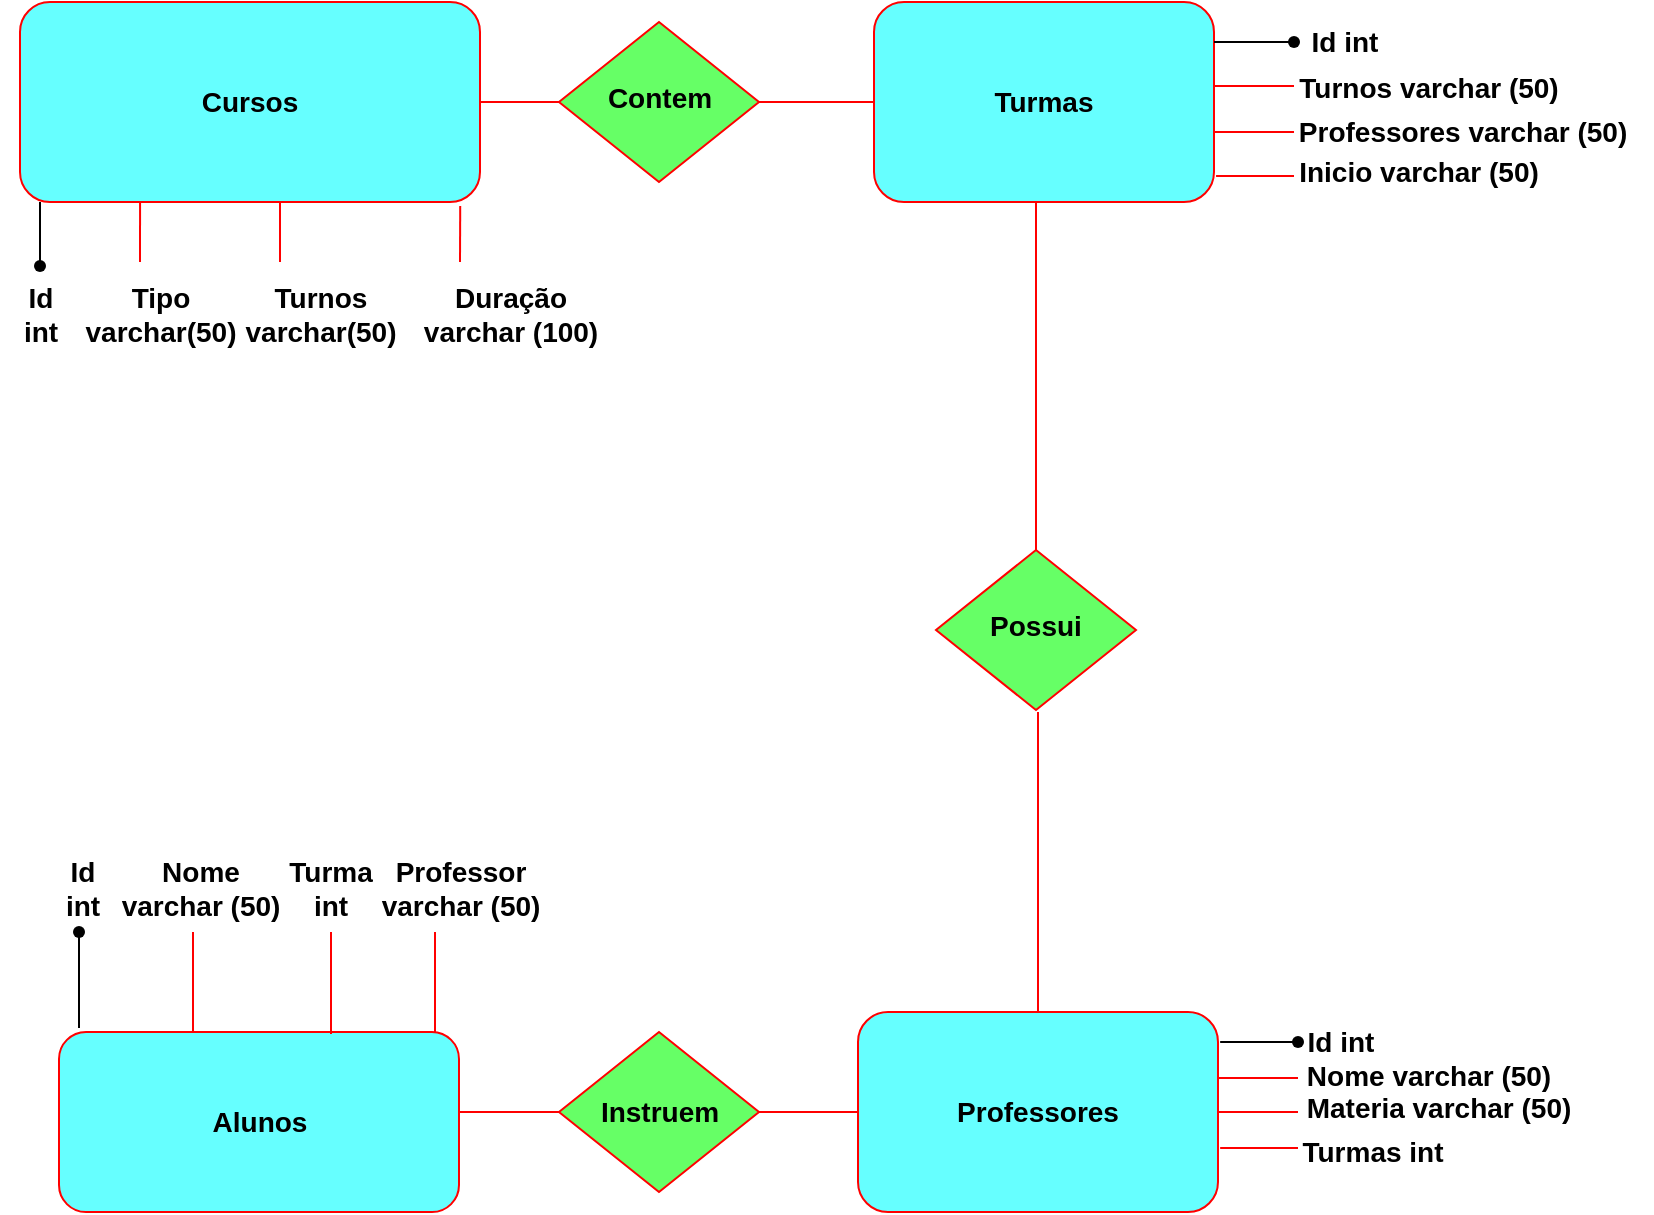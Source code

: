 <mxfile version="20.8.4" type="github">
  <diagram id="C5RBs43oDa-KdzZeNtuy" name="Page-1">
    <mxGraphModel dx="1434" dy="796" grid="1" gridSize="10" guides="1" tooltips="1" connect="1" arrows="1" fold="1" page="1" pageScale="1" pageWidth="827" pageHeight="1169" math="0" shadow="0">
      <root>
        <mxCell id="WIyWlLk6GJQsqaUBKTNV-0" />
        <mxCell id="WIyWlLk6GJQsqaUBKTNV-1" parent="WIyWlLk6GJQsqaUBKTNV-0" />
        <mxCell id="WIyWlLk6GJQsqaUBKTNV-3" value="Cursos" style="rounded=1;whiteSpace=wrap;html=1;fontSize=14;glass=0;strokeWidth=1;shadow=0;fillColor=#66FFFF;strokeColor=#FF0000;fontStyle=1" parent="WIyWlLk6GJQsqaUBKTNV-1" vertex="1">
          <mxGeometry x="10" y="30" width="230" height="100" as="geometry" />
        </mxCell>
        <mxCell id="WIyWlLk6GJQsqaUBKTNV-6" value="Contem" style="rhombus;whiteSpace=wrap;html=1;shadow=0;fontFamily=Helvetica;fontSize=14;align=center;strokeWidth=1;spacing=6;spacingTop=-4;fillColor=#66FF66;fontStyle=1;strokeColor=#FF0000;" parent="WIyWlLk6GJQsqaUBKTNV-1" vertex="1">
          <mxGeometry x="279.5" y="40" width="100" height="80" as="geometry" />
        </mxCell>
        <mxCell id="WIyWlLk6GJQsqaUBKTNV-10" value="Possui" style="rhombus;whiteSpace=wrap;html=1;shadow=0;fontFamily=Helvetica;fontSize=14;align=center;strokeWidth=1;spacing=6;spacingTop=-4;fillColor=#66FF66;fontStyle=1;strokeColor=#FF0000;" parent="WIyWlLk6GJQsqaUBKTNV-1" vertex="1">
          <mxGeometry x="468" y="304" width="100" height="80" as="geometry" />
        </mxCell>
        <mxCell id="WIyWlLk6GJQsqaUBKTNV-11" value="Turmas" style="rounded=1;whiteSpace=wrap;html=1;fontSize=14;glass=0;strokeWidth=1;shadow=0;fillColor=#66FFFF;strokeColor=#FF0000;fontStyle=1" parent="WIyWlLk6GJQsqaUBKTNV-1" vertex="1">
          <mxGeometry x="437" y="30" width="170" height="100" as="geometry" />
        </mxCell>
        <mxCell id="WIyWlLk6GJQsqaUBKTNV-12" value="Alunos" style="rounded=1;whiteSpace=wrap;html=1;fontSize=14;glass=0;strokeWidth=1;shadow=0;fillColor=#66FFFF;fontStyle=1;strokeColor=#FF0000;" parent="WIyWlLk6GJQsqaUBKTNV-1" vertex="1">
          <mxGeometry x="29.5" y="545" width="200" height="90" as="geometry" />
        </mxCell>
        <mxCell id="vlamnQVgy7809nx5O6ke-2" value="" style="endArrow=none;html=1;rounded=0;entryX=0;entryY=0.5;entryDx=0;entryDy=0;exitX=1;exitY=0.5;exitDx=0;exitDy=0;strokeColor=#FF0000;" parent="WIyWlLk6GJQsqaUBKTNV-1" source="WIyWlLk6GJQsqaUBKTNV-3" target="WIyWlLk6GJQsqaUBKTNV-6" edge="1">
          <mxGeometry width="50" height="50" relative="1" as="geometry">
            <mxPoint x="390" y="440" as="sourcePoint" />
            <mxPoint x="440" y="390" as="targetPoint" />
          </mxGeometry>
        </mxCell>
        <mxCell id="vlamnQVgy7809nx5O6ke-4" value="" style="endArrow=none;html=1;rounded=0;entryX=0;entryY=0.5;entryDx=0;entryDy=0;exitX=1;exitY=0.5;exitDx=0;exitDy=0;strokeColor=#FF0000;" parent="WIyWlLk6GJQsqaUBKTNV-1" source="WIyWlLk6GJQsqaUBKTNV-6" target="WIyWlLk6GJQsqaUBKTNV-11" edge="1">
          <mxGeometry width="50" height="50" relative="1" as="geometry">
            <mxPoint x="390" y="440" as="sourcePoint" />
            <mxPoint x="440" y="390" as="targetPoint" />
          </mxGeometry>
        </mxCell>
        <mxCell id="vlamnQVgy7809nx5O6ke-5" value="" style="endArrow=none;html=1;rounded=0;exitX=0.5;exitY=0;exitDx=0;exitDy=0;fontColor=#FF3333;strokeColor=#FF0000;" parent="WIyWlLk6GJQsqaUBKTNV-1" source="WIyWlLk6GJQsqaUBKTNV-10" edge="1">
          <mxGeometry width="50" height="50" relative="1" as="geometry">
            <mxPoint x="523" y="300" as="sourcePoint" />
            <mxPoint x="518" y="130" as="targetPoint" />
          </mxGeometry>
        </mxCell>
        <mxCell id="vlamnQVgy7809nx5O6ke-10" value="" style="shape=waypoint;sketch=0;fillStyle=solid;size=6;pointerEvents=1;points=[];fillColor=none;resizable=0;rotatable=0;perimeter=centerPerimeter;snapToPoint=1;" parent="WIyWlLk6GJQsqaUBKTNV-1" vertex="1">
          <mxGeometry x="10" y="152" width="20" height="20" as="geometry" />
        </mxCell>
        <mxCell id="vlamnQVgy7809nx5O6ke-11" value="Id&lt;br style=&quot;font-size: 14px;&quot;&gt;int" style="text;html=1;align=center;verticalAlign=middle;resizable=0;points=[];autosize=1;strokeColor=none;fillColor=none;fontSize=14;fontStyle=1" parent="WIyWlLk6GJQsqaUBKTNV-1" vertex="1">
          <mxGeometry y="161" width="40" height="50" as="geometry" />
        </mxCell>
        <mxCell id="vlamnQVgy7809nx5O6ke-12" value="Professores" style="rounded=1;whiteSpace=wrap;html=1;fillColor=#66FFFF;strokeColor=#FF0000;fontSize=14;fontStyle=1" parent="WIyWlLk6GJQsqaUBKTNV-1" vertex="1">
          <mxGeometry x="429" y="535" width="180" height="100" as="geometry" />
        </mxCell>
        <mxCell id="vlamnQVgy7809nx5O6ke-13" value="" style="endArrow=none;html=1;rounded=0;entryX=0.5;entryY=1;entryDx=0;entryDy=0;exitX=0.5;exitY=0;exitDx=0;exitDy=0;strokeColor=#FF0000;" parent="WIyWlLk6GJQsqaUBKTNV-1" source="vlamnQVgy7809nx5O6ke-12" edge="1">
          <mxGeometry width="50" height="50" relative="1" as="geometry">
            <mxPoint x="524" y="545" as="sourcePoint" />
            <mxPoint x="519" y="385" as="targetPoint" />
          </mxGeometry>
        </mxCell>
        <mxCell id="vlamnQVgy7809nx5O6ke-14" value="Instruem" style="rhombus;whiteSpace=wrap;html=1;fillColor=#66FF66;fontStyle=1;fontSize=14;strokeColor=#FF0000;" parent="WIyWlLk6GJQsqaUBKTNV-1" vertex="1">
          <mxGeometry x="279.5" y="545" width="100" height="80" as="geometry" />
        </mxCell>
        <mxCell id="vlamnQVgy7809nx5O6ke-15" value="" style="endArrow=none;html=1;rounded=0;strokeColor=#FF0000;entryX=0;entryY=0.5;entryDx=0;entryDy=0;exitX=1;exitY=0.5;exitDx=0;exitDy=0;" parent="WIyWlLk6GJQsqaUBKTNV-1" source="vlamnQVgy7809nx5O6ke-14" edge="1" target="vlamnQVgy7809nx5O6ke-12">
          <mxGeometry width="50" height="50" relative="1" as="geometry">
            <mxPoint x="370" y="586" as="sourcePoint" />
            <mxPoint x="430.02" y="586" as="targetPoint" />
          </mxGeometry>
        </mxCell>
        <mxCell id="vlamnQVgy7809nx5O6ke-16" value="" style="endArrow=none;html=1;rounded=0;entryX=0;entryY=0.5;entryDx=0;entryDy=0;strokeColor=#FF0000;" parent="WIyWlLk6GJQsqaUBKTNV-1" target="vlamnQVgy7809nx5O6ke-14" edge="1">
          <mxGeometry width="50" height="50" relative="1" as="geometry">
            <mxPoint x="229.5" y="585" as="sourcePoint" />
            <mxPoint x="299.5" y="585" as="targetPoint" />
          </mxGeometry>
        </mxCell>
        <mxCell id="vlamnQVgy7809nx5O6ke-19" value="" style="endArrow=none;html=1;rounded=0;startArrow=none;entryX=0.7;entryY=0.65;entryDx=0;entryDy=0;entryPerimeter=0;" parent="WIyWlLk6GJQsqaUBKTNV-1" source="vlamnQVgy7809nx5O6ke-17" edge="1" target="vlamnQVgy7809nx5O6ke-17">
          <mxGeometry width="50" height="50" relative="1" as="geometry">
            <mxPoint x="58.5" y="545" as="sourcePoint" />
            <mxPoint x="58.5" y="495" as="targetPoint" />
          </mxGeometry>
        </mxCell>
        <mxCell id="vlamnQVgy7809nx5O6ke-20" value="Id&lt;br&gt;int" style="text;html=1;align=center;verticalAlign=middle;resizable=0;points=[];autosize=1;strokeColor=none;fillColor=none;fontSize=14;fontStyle=1" parent="WIyWlLk6GJQsqaUBKTNV-1" vertex="1">
          <mxGeometry x="20.5" y="448" width="40" height="50" as="geometry" />
        </mxCell>
        <mxCell id="vlamnQVgy7809nx5O6ke-21" value="" style="endArrow=none;html=1;rounded=0;strokeColor=#FF0000;" parent="WIyWlLk6GJQsqaUBKTNV-1" edge="1">
          <mxGeometry width="50" height="50" relative="1" as="geometry">
            <mxPoint x="96.5" y="545" as="sourcePoint" />
            <mxPoint x="96.5" y="495" as="targetPoint" />
          </mxGeometry>
        </mxCell>
        <mxCell id="vlamnQVgy7809nx5O6ke-22" value="Nome&lt;br&gt;varchar (50)" style="text;html=1;align=center;verticalAlign=middle;resizable=0;points=[];autosize=1;strokeColor=none;fillColor=none;fontSize=14;fontStyle=1" parent="WIyWlLk6GJQsqaUBKTNV-1" vertex="1">
          <mxGeometry x="49.5" y="448" width="100" height="50" as="geometry" />
        </mxCell>
        <mxCell id="vlamnQVgy7809nx5O6ke-27" value="" style="endArrow=none;html=1;rounded=0;exitX=0.68;exitY=0.011;exitDx=0;exitDy=0;exitPerimeter=0;strokeColor=#FF0000;" parent="WIyWlLk6GJQsqaUBKTNV-1" source="WIyWlLk6GJQsqaUBKTNV-12" edge="1">
          <mxGeometry width="50" height="50" relative="1" as="geometry">
            <mxPoint x="349.5" y="455" as="sourcePoint" />
            <mxPoint x="165.5" y="495" as="targetPoint" />
          </mxGeometry>
        </mxCell>
        <mxCell id="vlamnQVgy7809nx5O6ke-28" value="Turma&lt;br&gt;int" style="text;html=1;align=center;verticalAlign=middle;resizable=0;points=[];autosize=1;strokeColor=none;fillColor=none;fontSize=14;fontStyle=1" parent="WIyWlLk6GJQsqaUBKTNV-1" vertex="1">
          <mxGeometry x="129.5" y="448" width="70" height="50" as="geometry" />
        </mxCell>
        <mxCell id="vlamnQVgy7809nx5O6ke-29" value="" style="endArrow=none;html=1;rounded=0;strokeColor=#000000;exitX=0.05;exitY=-0.022;exitDx=0;exitDy=0;exitPerimeter=0;entryX=0.75;entryY=1.05;entryDx=0;entryDy=0;entryPerimeter=0;" parent="WIyWlLk6GJQsqaUBKTNV-1" target="vlamnQVgy7809nx5O6ke-17" edge="1" source="WIyWlLk6GJQsqaUBKTNV-12">
          <mxGeometry width="50" height="50" relative="1" as="geometry">
            <mxPoint x="59.5" y="545" as="sourcePoint" />
            <mxPoint x="58.5" y="495" as="targetPoint" />
          </mxGeometry>
        </mxCell>
        <mxCell id="vlamnQVgy7809nx5O6ke-17" value="" style="shape=waypoint;sketch=0;fillStyle=solid;size=6;pointerEvents=1;points=[];fillColor=none;resizable=0;rotatable=0;perimeter=centerPerimeter;snapToPoint=1;fontSize=12;" parent="WIyWlLk6GJQsqaUBKTNV-1" vertex="1">
          <mxGeometry x="29.5" y="485" width="20" height="20" as="geometry" />
        </mxCell>
        <mxCell id="vlamnQVgy7809nx5O6ke-31" value="Professor&lt;br&gt;varchar (50)" style="text;html=1;align=center;verticalAlign=middle;resizable=0;points=[];autosize=1;strokeColor=none;fillColor=none;fontSize=14;fontStyle=1" parent="WIyWlLk6GJQsqaUBKTNV-1" vertex="1">
          <mxGeometry x="179.5" y="448" width="100" height="50" as="geometry" />
        </mxCell>
        <mxCell id="vlamnQVgy7809nx5O6ke-34" value="" style="endArrow=none;html=1;rounded=0;strokeColor=#FF0000;exitX=0.94;exitY=0;exitDx=0;exitDy=0;exitPerimeter=0;" parent="WIyWlLk6GJQsqaUBKTNV-1" edge="1" source="WIyWlLk6GJQsqaUBKTNV-12">
          <mxGeometry width="50" height="50" relative="1" as="geometry">
            <mxPoint x="189.5" y="545" as="sourcePoint" />
            <mxPoint x="217.5" y="495" as="targetPoint" />
          </mxGeometry>
        </mxCell>
        <mxCell id="vlamnQVgy7809nx5O6ke-37" value="" style="endArrow=none;html=1;rounded=0;strokeColor=#FF0000;entryX=0.261;entryY=1;entryDx=0;entryDy=0;entryPerimeter=0;" parent="WIyWlLk6GJQsqaUBKTNV-1" target="WIyWlLk6GJQsqaUBKTNV-3" edge="1">
          <mxGeometry width="50" height="50" relative="1" as="geometry">
            <mxPoint x="70" y="160" as="sourcePoint" />
            <mxPoint x="80" y="130" as="targetPoint" />
          </mxGeometry>
        </mxCell>
        <mxCell id="vlamnQVgy7809nx5O6ke-38" value="Tipo&lt;br style=&quot;font-size: 14px;&quot;&gt;varchar(50)" style="text;html=1;align=center;verticalAlign=middle;resizable=0;points=[];autosize=1;strokeColor=none;fillColor=none;fontSize=14;fontStyle=1" parent="WIyWlLk6GJQsqaUBKTNV-1" vertex="1">
          <mxGeometry x="30" y="161" width="100" height="50" as="geometry" />
        </mxCell>
        <mxCell id="vlamnQVgy7809nx5O6ke-39" value="" style="endArrow=none;html=1;rounded=0;strokeColor=#FF0000;exitX=0.3;exitY=-0.02;exitDx=0;exitDy=0;exitPerimeter=0;" parent="WIyWlLk6GJQsqaUBKTNV-1" edge="1" source="vlamnQVgy7809nx5O6ke-41">
          <mxGeometry width="50" height="50" relative="1" as="geometry">
            <mxPoint x="140" y="170" as="sourcePoint" />
            <mxPoint x="140" y="130" as="targetPoint" />
          </mxGeometry>
        </mxCell>
        <mxCell id="vlamnQVgy7809nx5O6ke-41" value="Turnos&lt;br style=&quot;font-size: 14px;&quot;&gt;varchar(50)" style="text;html=1;align=center;verticalAlign=middle;resizable=0;points=[];autosize=1;strokeColor=none;fillColor=none;fontSize=14;fontStyle=1" parent="WIyWlLk6GJQsqaUBKTNV-1" vertex="1">
          <mxGeometry x="110" y="161" width="100" height="50" as="geometry" />
        </mxCell>
        <mxCell id="vlamnQVgy7809nx5O6ke-42" value="" style="endArrow=none;html=1;rounded=0;exitX=0.4;exitY=0.65;exitDx=0;exitDy=0;exitPerimeter=0;" parent="WIyWlLk6GJQsqaUBKTNV-1" source="vlamnQVgy7809nx5O6ke-43" edge="1">
          <mxGeometry width="50" height="50" relative="1" as="geometry">
            <mxPoint x="627" y="55" as="sourcePoint" />
            <mxPoint x="607" y="50" as="targetPoint" />
          </mxGeometry>
        </mxCell>
        <mxCell id="vlamnQVgy7809nx5O6ke-43" value="" style="shape=waypoint;sketch=0;fillStyle=solid;size=6;pointerEvents=1;points=[];fillColor=none;resizable=0;rotatable=0;perimeter=centerPerimeter;snapToPoint=1;" parent="WIyWlLk6GJQsqaUBKTNV-1" vertex="1">
          <mxGeometry x="637" y="40" width="20" height="20" as="geometry" />
        </mxCell>
        <mxCell id="vlamnQVgy7809nx5O6ke-45" value="Id int" style="text;html=1;align=center;verticalAlign=middle;resizable=0;points=[];autosize=1;strokeColor=none;fillColor=none;fontStyle=1;fontSize=14;" parent="WIyWlLk6GJQsqaUBKTNV-1" vertex="1">
          <mxGeometry x="642" y="35" width="60" height="30" as="geometry" />
        </mxCell>
        <mxCell id="vlamnQVgy7809nx5O6ke-47" value="" style="endArrow=none;html=1;rounded=0;strokeColor=#FF0000;" parent="WIyWlLk6GJQsqaUBKTNV-1" edge="1">
          <mxGeometry width="50" height="50" relative="1" as="geometry">
            <mxPoint x="647" y="72" as="sourcePoint" />
            <mxPoint x="607" y="72" as="targetPoint" />
          </mxGeometry>
        </mxCell>
        <mxCell id="vlamnQVgy7809nx5O6ke-48" value="Turnos varchar (50)" style="text;html=1;align=center;verticalAlign=middle;resizable=0;points=[];autosize=1;strokeColor=none;fillColor=none;fontSize=14;fontStyle=1" parent="WIyWlLk6GJQsqaUBKTNV-1" vertex="1">
          <mxGeometry x="639" y="58" width="150" height="30" as="geometry" />
        </mxCell>
        <mxCell id="vlamnQVgy7809nx5O6ke-50" value="" style="endArrow=none;html=1;rounded=0;" parent="WIyWlLk6GJQsqaUBKTNV-1" edge="1">
          <mxGeometry width="50" height="50" relative="1" as="geometry">
            <mxPoint x="379" y="405" as="sourcePoint" />
            <mxPoint x="379" y="405" as="targetPoint" />
          </mxGeometry>
        </mxCell>
        <mxCell id="vlamnQVgy7809nx5O6ke-51" value="Professores varchar (50)" style="text;html=1;align=center;verticalAlign=middle;resizable=0;points=[];autosize=1;strokeColor=none;fillColor=none;fontSize=14;fontStyle=1" parent="WIyWlLk6GJQsqaUBKTNV-1" vertex="1">
          <mxGeometry x="636" y="80" width="190" height="30" as="geometry" />
        </mxCell>
        <mxCell id="vlamnQVgy7809nx5O6ke-52" value="" style="endArrow=none;html=1;rounded=0;entryX=1;entryY=0.65;entryDx=0;entryDy=0;entryPerimeter=0;strokeColor=#FF0000;" parent="WIyWlLk6GJQsqaUBKTNV-1" target="WIyWlLk6GJQsqaUBKTNV-11" edge="1">
          <mxGeometry width="50" height="50" relative="1" as="geometry">
            <mxPoint x="647" y="95" as="sourcePoint" />
            <mxPoint x="337" y="400" as="targetPoint" />
          </mxGeometry>
        </mxCell>
        <mxCell id="i4pMAdJez7j58IUOyrJ1-1" value="Duração&lt;br style=&quot;font-size: 14px;&quot;&gt;varchar (100)" style="text;html=1;align=center;verticalAlign=middle;resizable=0;points=[];autosize=1;strokeColor=none;fillColor=none;fontSize=14;fontStyle=1" parent="WIyWlLk6GJQsqaUBKTNV-1" vertex="1">
          <mxGeometry x="200" y="161" width="110" height="50" as="geometry" />
        </mxCell>
        <mxCell id="i4pMAdJez7j58IUOyrJ1-2" value="" style="endArrow=none;html=1;rounded=0;entryX=0.957;entryY=1.02;entryDx=0;entryDy=0;entryPerimeter=0;strokeColor=#FF0000;" parent="WIyWlLk6GJQsqaUBKTNV-1" target="WIyWlLk6GJQsqaUBKTNV-3" edge="1">
          <mxGeometry width="50" height="50" relative="1" as="geometry">
            <mxPoint x="230" y="160" as="sourcePoint" />
            <mxPoint x="184" y="130" as="targetPoint" />
          </mxGeometry>
        </mxCell>
        <mxCell id="i4pMAdJez7j58IUOyrJ1-3" value="" style="endArrow=none;html=1;rounded=0;entryX=1.006;entryY=0.87;entryDx=0;entryDy=0;entryPerimeter=0;strokeColor=#FF0000;" parent="WIyWlLk6GJQsqaUBKTNV-1" target="WIyWlLk6GJQsqaUBKTNV-11" edge="1">
          <mxGeometry width="50" height="50" relative="1" as="geometry">
            <mxPoint x="647" y="117" as="sourcePoint" />
            <mxPoint x="337" y="180" as="targetPoint" />
          </mxGeometry>
        </mxCell>
        <mxCell id="i4pMAdJez7j58IUOyrJ1-4" value="Inicio varchar (50)" style="text;html=1;align=center;verticalAlign=middle;resizable=0;points=[];autosize=1;strokeColor=none;fillColor=none;fontSize=14;fontStyle=1" parent="WIyWlLk6GJQsqaUBKTNV-1" vertex="1">
          <mxGeometry x="639" y="100" width="140" height="30" as="geometry" />
        </mxCell>
        <mxCell id="i4pMAdJez7j58IUOyrJ1-5" value="" style="endArrow=none;html=1;rounded=0;exitX=1.006;exitY=0.15;exitDx=0;exitDy=0;exitPerimeter=0;" parent="WIyWlLk6GJQsqaUBKTNV-1" source="vlamnQVgy7809nx5O6ke-12" edge="1">
          <mxGeometry width="50" height="50" relative="1" as="geometry">
            <mxPoint x="289" y="530" as="sourcePoint" />
            <mxPoint x="649" y="550" as="targetPoint" />
          </mxGeometry>
        </mxCell>
        <mxCell id="i4pMAdJez7j58IUOyrJ1-6" value="Nome varchar (50)" style="text;html=1;align=center;verticalAlign=middle;resizable=0;points=[];autosize=1;strokeColor=none;fillColor=none;fontSize=14;fontStyle=1" parent="WIyWlLk6GJQsqaUBKTNV-1" vertex="1">
          <mxGeometry x="639" y="552" width="150" height="30" as="geometry" />
        </mxCell>
        <mxCell id="i4pMAdJez7j58IUOyrJ1-7" value="" style="shape=waypoint;sketch=0;size=6;pointerEvents=1;points=[];fillColor=none;resizable=0;rotatable=0;perimeter=centerPerimeter;snapToPoint=1;" parent="WIyWlLk6GJQsqaUBKTNV-1" vertex="1">
          <mxGeometry x="639" y="540" width="20" height="20" as="geometry" />
        </mxCell>
        <mxCell id="i4pMAdJez7j58IUOyrJ1-8" value="Id int" style="text;html=1;align=center;verticalAlign=middle;resizable=0;points=[];autosize=1;strokeColor=none;fillColor=none;fontSize=14;fontStyle=1" parent="WIyWlLk6GJQsqaUBKTNV-1" vertex="1">
          <mxGeometry x="640" y="535" width="60" height="30" as="geometry" />
        </mxCell>
        <mxCell id="i4pMAdJez7j58IUOyrJ1-9" value="" style="endArrow=none;html=1;rounded=0;strokeColor=#FF0000;" parent="WIyWlLk6GJQsqaUBKTNV-1" edge="1">
          <mxGeometry width="50" height="50" relative="1" as="geometry">
            <mxPoint x="649" y="568" as="sourcePoint" />
            <mxPoint x="609" y="568" as="targetPoint" />
          </mxGeometry>
        </mxCell>
        <mxCell id="i4pMAdJez7j58IUOyrJ1-11" value="Materia varchar (50)" style="text;html=1;align=center;verticalAlign=middle;resizable=0;points=[];autosize=1;strokeColor=none;fillColor=none;fontSize=14;fontStyle=1" parent="WIyWlLk6GJQsqaUBKTNV-1" vertex="1">
          <mxGeometry x="639" y="568" width="160" height="30" as="geometry" />
        </mxCell>
        <mxCell id="i4pMAdJez7j58IUOyrJ1-12" value="" style="endArrow=none;html=1;rounded=0;exitX=1;exitY=0.5;exitDx=0;exitDy=0;strokeColor=#FF0000;" parent="WIyWlLk6GJQsqaUBKTNV-1" source="vlamnQVgy7809nx5O6ke-12" edge="1">
          <mxGeometry width="50" height="50" relative="1" as="geometry">
            <mxPoint x="289" y="530" as="sourcePoint" />
            <mxPoint x="649" y="585" as="targetPoint" />
          </mxGeometry>
        </mxCell>
        <mxCell id="i4pMAdJez7j58IUOyrJ1-13" value="Turmas int" style="text;html=1;align=center;verticalAlign=middle;resizable=0;points=[];autosize=1;strokeColor=none;fillColor=none;fontSize=14;fontStyle=1" parent="WIyWlLk6GJQsqaUBKTNV-1" vertex="1">
          <mxGeometry x="641" y="590" width="90" height="30" as="geometry" />
        </mxCell>
        <mxCell id="i4pMAdJez7j58IUOyrJ1-14" value="" style="endArrow=none;html=1;rounded=0;exitX=1.006;exitY=0.68;exitDx=0;exitDy=0;exitPerimeter=0;strokeColor=#FF0000;" parent="WIyWlLk6GJQsqaUBKTNV-1" source="vlamnQVgy7809nx5O6ke-12" edge="1">
          <mxGeometry width="50" height="50" relative="1" as="geometry">
            <mxPoint x="289" y="530" as="sourcePoint" />
            <mxPoint x="649" y="603" as="targetPoint" />
          </mxGeometry>
        </mxCell>
        <mxCell id="qoJFTp5cXS5Yo0FWBBs8-9" value="" style="endArrow=none;html=1;rounded=1;strokeColor=#000000;fontSize=12;fontColor=#000000;" edge="1" parent="WIyWlLk6GJQsqaUBKTNV-1" source="vlamnQVgy7809nx5O6ke-11">
          <mxGeometry width="50" height="50" relative="1" as="geometry">
            <mxPoint x="390" y="430" as="sourcePoint" />
            <mxPoint x="20" y="130" as="targetPoint" />
          </mxGeometry>
        </mxCell>
      </root>
    </mxGraphModel>
  </diagram>
</mxfile>
